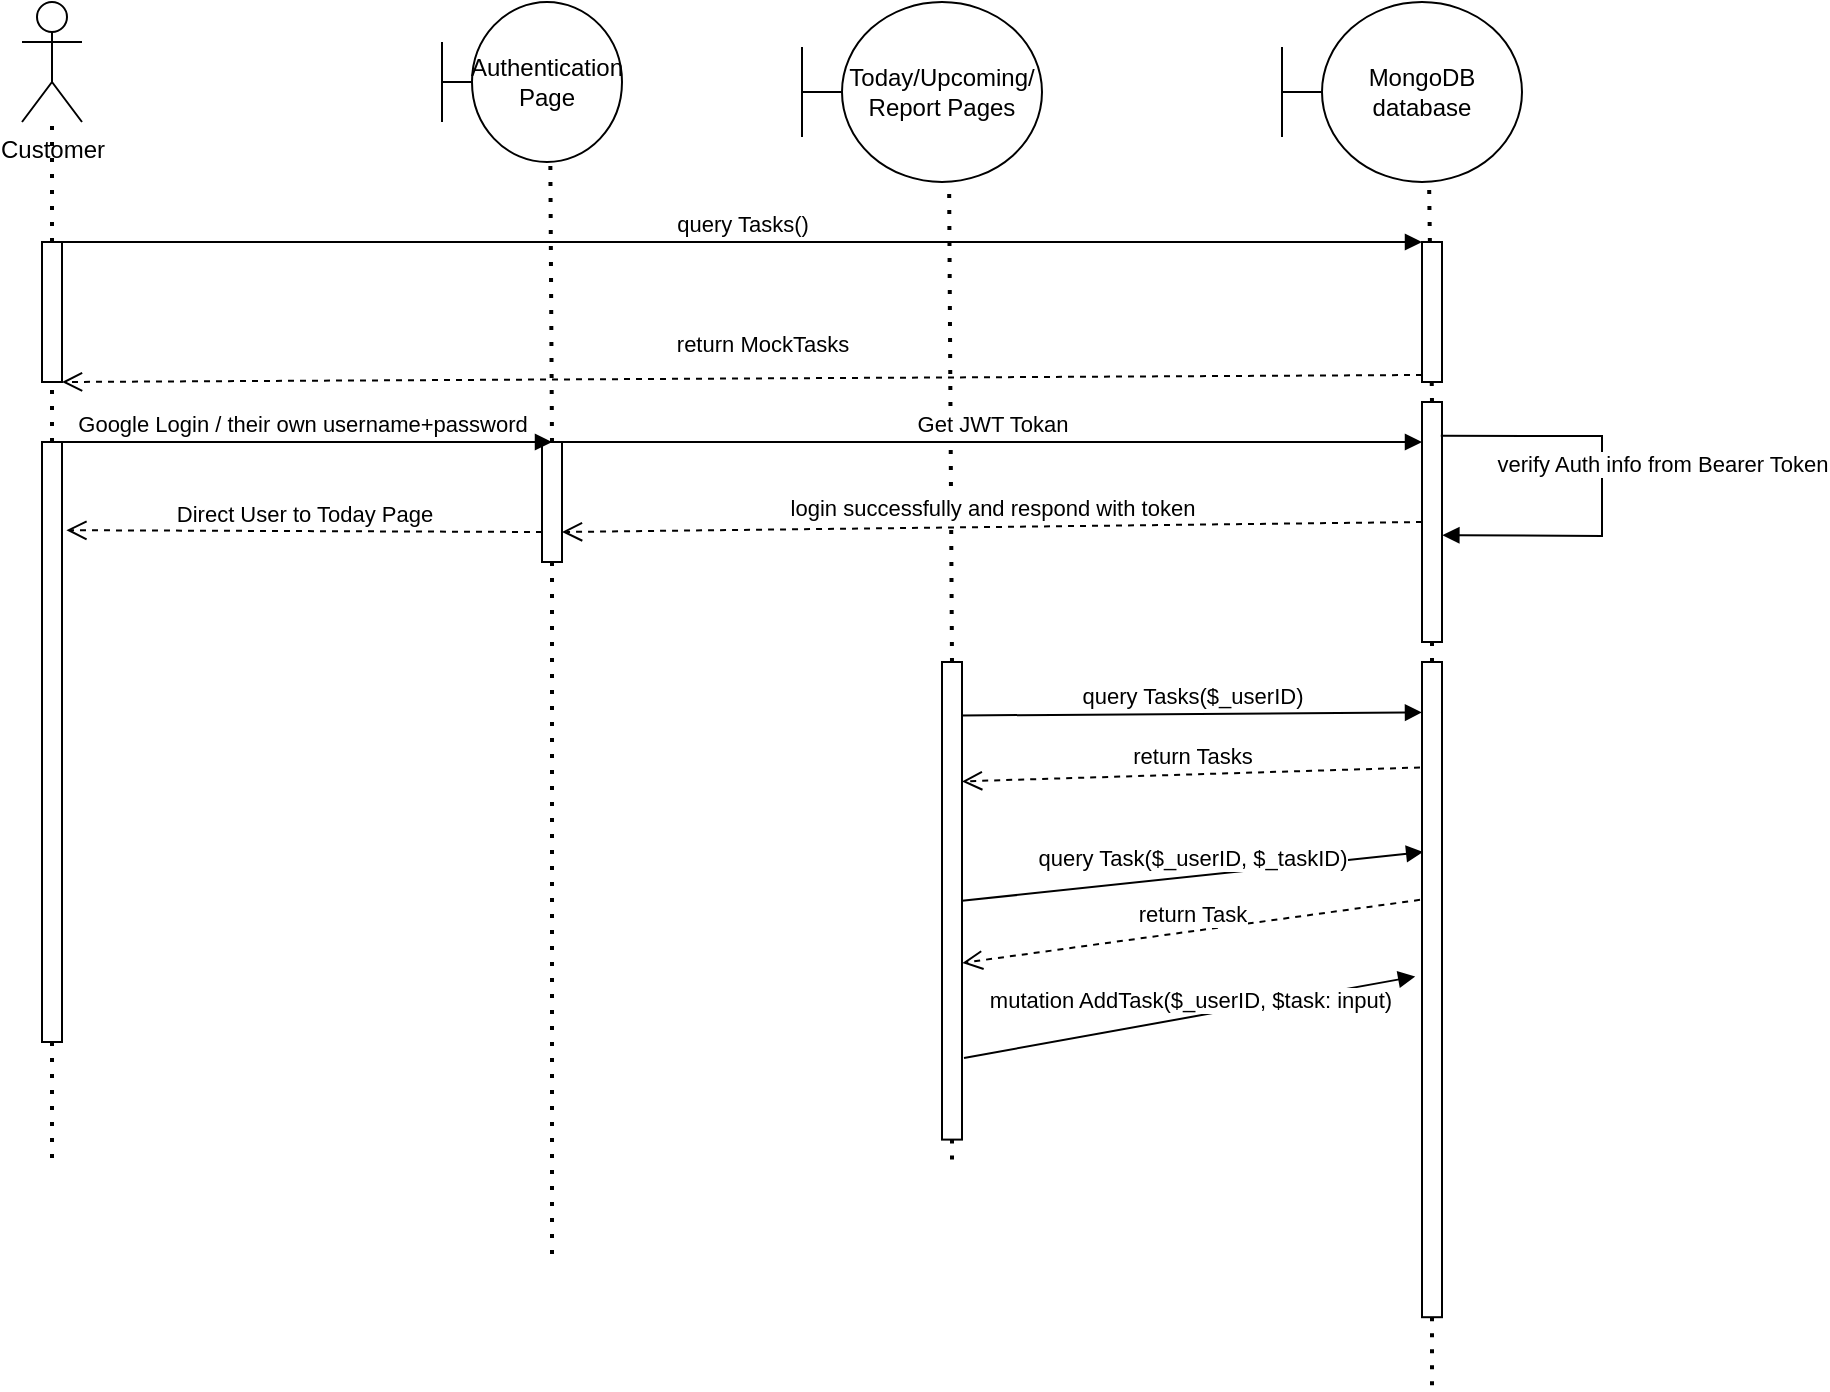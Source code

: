 <mxfile version="15.7.0" type="github">
  <diagram id="IdLpJAudawnrsnd8H30q" name="Page-1">
    <mxGraphModel dx="1888" dy="617" grid="1" gridSize="10" guides="1" tooltips="1" connect="1" arrows="1" fold="1" page="1" pageScale="1" pageWidth="850" pageHeight="1100" math="0" shadow="0">
      <root>
        <mxCell id="0" />
        <mxCell id="1" parent="0" />
        <mxCell id="vC0Zb87hb_vzl7_0k-Lu-1" value="Customer" style="shape=umlActor;verticalLabelPosition=bottom;verticalAlign=top;html=1;outlineConnect=0;" parent="1" vertex="1">
          <mxGeometry x="-60" y="90" width="30" height="60" as="geometry" />
        </mxCell>
        <mxCell id="vC0Zb87hb_vzl7_0k-Lu-2" value="" style="rounded=0;whiteSpace=wrap;html=1;" parent="1" vertex="1">
          <mxGeometry x="-50" y="310" width="10" height="300" as="geometry" />
        </mxCell>
        <mxCell id="vC0Zb87hb_vzl7_0k-Lu-4" value="" style="endArrow=none;dashed=1;html=1;dashPattern=1 3;strokeWidth=2;rounded=0;exitX=0.5;exitY=0;exitDx=0;exitDy=0;entryX=0.5;entryY=1;entryDx=0;entryDy=0;" parent="1" source="vC0Zb87hb_vzl7_0k-Lu-2" edge="1" target="IduTFgPTTAa0c05N7g4z-4">
          <mxGeometry width="50" height="50" relative="1" as="geometry">
            <mxPoint x="20" y="340" as="sourcePoint" />
            <mxPoint x="-55" y="160" as="targetPoint" />
          </mxGeometry>
        </mxCell>
        <mxCell id="vC0Zb87hb_vzl7_0k-Lu-5" value="" style="endArrow=none;dashed=1;html=1;dashPattern=1 3;strokeWidth=2;rounded=0;exitX=0.5;exitY=1;exitDx=0;exitDy=0;" parent="1" source="vC0Zb87hb_vzl7_0k-Lu-2" edge="1">
          <mxGeometry width="50" height="50" relative="1" as="geometry">
            <mxPoint x="-35" y="320" as="sourcePoint" />
            <mxPoint x="-45" y="671.6" as="targetPoint" />
          </mxGeometry>
        </mxCell>
        <mxCell id="vC0Zb87hb_vzl7_0k-Lu-6" value="Authentication Page" style="shape=umlBoundary;whiteSpace=wrap;html=1;" parent="1" vertex="1">
          <mxGeometry x="150" y="90" width="90" height="80" as="geometry" />
        </mxCell>
        <mxCell id="vC0Zb87hb_vzl7_0k-Lu-7" value="" style="rounded=0;whiteSpace=wrap;html=1;" parent="1" vertex="1">
          <mxGeometry x="200" y="310" width="10" height="60" as="geometry" />
        </mxCell>
        <mxCell id="vC0Zb87hb_vzl7_0k-Lu-8" value="" style="endArrow=none;dashed=1;html=1;dashPattern=1 3;strokeWidth=2;rounded=0;exitX=0.5;exitY=0;exitDx=0;exitDy=0;entryX=0.602;entryY=1.01;entryDx=0;entryDy=0;entryPerimeter=0;" parent="1" source="vC0Zb87hb_vzl7_0k-Lu-7" target="vC0Zb87hb_vzl7_0k-Lu-6" edge="1">
          <mxGeometry width="50" height="50" relative="1" as="geometry">
            <mxPoint x="270" y="340" as="sourcePoint" />
            <mxPoint x="195" y="140" as="targetPoint" />
          </mxGeometry>
        </mxCell>
        <mxCell id="vC0Zb87hb_vzl7_0k-Lu-10" value="Google Login / their own username+password" style="html=1;verticalAlign=bottom;endArrow=block;rounded=0;exitX=0.5;exitY=0;exitDx=0;exitDy=0;entryX=0.5;entryY=0;entryDx=0;entryDy=0;" parent="1" source="vC0Zb87hb_vzl7_0k-Lu-2" target="vC0Zb87hb_vzl7_0k-Lu-7" edge="1">
          <mxGeometry width="80" relative="1" as="geometry">
            <mxPoint x="110" y="420" as="sourcePoint" />
            <mxPoint x="190" y="420" as="targetPoint" />
          </mxGeometry>
        </mxCell>
        <mxCell id="vC0Zb87hb_vzl7_0k-Lu-12" value="Today/Upcoming/&lt;br&gt;Report Pages" style="shape=umlBoundary;whiteSpace=wrap;html=1;" parent="1" vertex="1">
          <mxGeometry x="330" y="90" width="120" height="90" as="geometry" />
        </mxCell>
        <mxCell id="vC0Zb87hb_vzl7_0k-Lu-13" value="" style="rounded=0;whiteSpace=wrap;html=1;" parent="1" vertex="1">
          <mxGeometry x="400" y="420" width="10" height="238.8" as="geometry" />
        </mxCell>
        <mxCell id="vC0Zb87hb_vzl7_0k-Lu-14" value="" style="endArrow=none;dashed=1;html=1;dashPattern=1 3;strokeWidth=2;rounded=0;exitX=0.5;exitY=0;exitDx=0;exitDy=0;entryX=0.613;entryY=1.004;entryDx=0;entryDy=0;entryPerimeter=0;" parent="1" source="vC0Zb87hb_vzl7_0k-Lu-13" target="vC0Zb87hb_vzl7_0k-Lu-12" edge="1">
          <mxGeometry width="50" height="50" relative="1" as="geometry">
            <mxPoint x="470" y="338.8" as="sourcePoint" />
            <mxPoint x="394" y="180" as="targetPoint" />
          </mxGeometry>
        </mxCell>
        <mxCell id="vC0Zb87hb_vzl7_0k-Lu-15" value="" style="endArrow=none;dashed=1;html=1;dashPattern=1 3;strokeWidth=2;rounded=0;exitX=0.5;exitY=1;exitDx=0;exitDy=0;" parent="1" source="vC0Zb87hb_vzl7_0k-Lu-13" edge="1">
          <mxGeometry width="50" height="50" relative="1" as="geometry">
            <mxPoint x="415" y="318.8" as="sourcePoint" />
            <mxPoint x="405" y="670.4" as="targetPoint" />
          </mxGeometry>
        </mxCell>
        <mxCell id="vC0Zb87hb_vzl7_0k-Lu-16" value="MongoDB database" style="shape=umlBoundary;whiteSpace=wrap;html=1;" parent="1" vertex="1">
          <mxGeometry x="570" y="90" width="120" height="90" as="geometry" />
        </mxCell>
        <mxCell id="vC0Zb87hb_vzl7_0k-Lu-17" value="" style="rounded=0;whiteSpace=wrap;html=1;" parent="1" vertex="1">
          <mxGeometry x="640" y="290" width="10" height="120" as="geometry" />
        </mxCell>
        <mxCell id="vC0Zb87hb_vzl7_0k-Lu-18" value="" style="endArrow=none;dashed=1;html=1;dashPattern=1 3;strokeWidth=2;rounded=0;exitX=0.5;exitY=0;exitDx=0;exitDy=0;entryX=0.613;entryY=1.013;entryDx=0;entryDy=0;entryPerimeter=0;" parent="1" source="vC0Zb87hb_vzl7_0k-Lu-17" target="vC0Zb87hb_vzl7_0k-Lu-16" edge="1">
          <mxGeometry width="50" height="50" relative="1" as="geometry">
            <mxPoint x="710" y="348.44" as="sourcePoint" />
            <mxPoint x="633.56" y="180" as="targetPoint" />
          </mxGeometry>
        </mxCell>
        <mxCell id="vC0Zb87hb_vzl7_0k-Lu-19" value="" style="endArrow=none;dashed=1;html=1;dashPattern=1 3;strokeWidth=2;rounded=0;exitX=0.5;exitY=1;exitDx=0;exitDy=0;entryX=0.5;entryY=0;entryDx=0;entryDy=0;" parent="1" source="vC0Zb87hb_vzl7_0k-Lu-17" target="vC0Zb87hb_vzl7_0k-Lu-20" edge="1">
          <mxGeometry width="50" height="50" relative="1" as="geometry">
            <mxPoint x="655" y="328.44" as="sourcePoint" />
            <mxPoint x="645" y="530" as="targetPoint" />
          </mxGeometry>
        </mxCell>
        <mxCell id="vC0Zb87hb_vzl7_0k-Lu-20" value="" style="rounded=0;whiteSpace=wrap;html=1;" parent="1" vertex="1">
          <mxGeometry x="640" y="420" width="10" height="327.6" as="geometry" />
        </mxCell>
        <mxCell id="vC0Zb87hb_vzl7_0k-Lu-21" value="" style="endArrow=none;dashed=1;html=1;dashPattern=1 3;strokeWidth=2;rounded=0;entryX=0.5;entryY=1;entryDx=0;entryDy=0;" parent="1" target="vC0Zb87hb_vzl7_0k-Lu-20" edge="1">
          <mxGeometry width="50" height="50" relative="1" as="geometry">
            <mxPoint x="645" y="781.6" as="sourcePoint" />
            <mxPoint x="653.56" y="271.17" as="targetPoint" />
          </mxGeometry>
        </mxCell>
        <mxCell id="vC0Zb87hb_vzl7_0k-Lu-24" value="Direct User to Today Page" style="html=1;verticalAlign=bottom;endArrow=open;dashed=1;endSize=8;rounded=0;exitX=0;exitY=0.75;exitDx=0;exitDy=0;entryX=1.22;entryY=0.147;entryDx=0;entryDy=0;entryPerimeter=0;" parent="1" source="vC0Zb87hb_vzl7_0k-Lu-7" target="vC0Zb87hb_vzl7_0k-Lu-2" edge="1">
          <mxGeometry relative="1" as="geometry">
            <mxPoint x="386.2" y="390.299" as="sourcePoint" />
            <mxPoint x="160" y="390" as="targetPoint" />
          </mxGeometry>
        </mxCell>
        <mxCell id="vC0Zb87hb_vzl7_0k-Lu-25" value="Get JWT Tokan" style="html=1;verticalAlign=bottom;endArrow=block;rounded=0;exitX=1;exitY=0;exitDx=0;exitDy=0;" parent="1" source="vC0Zb87hb_vzl7_0k-Lu-7" edge="1">
          <mxGeometry width="80" relative="1" as="geometry">
            <mxPoint x="270" y="390" as="sourcePoint" />
            <mxPoint x="640" y="310" as="targetPoint" />
          </mxGeometry>
        </mxCell>
        <mxCell id="vC0Zb87hb_vzl7_0k-Lu-27" value="login successfully and respond with token" style="html=1;verticalAlign=bottom;endArrow=open;dashed=1;endSize=8;rounded=0;entryX=1;entryY=0.75;entryDx=0;entryDy=0;exitX=0;exitY=0.5;exitDx=0;exitDy=0;" parent="1" source="vC0Zb87hb_vzl7_0k-Lu-17" target="vC0Zb87hb_vzl7_0k-Lu-7" edge="1">
          <mxGeometry relative="1" as="geometry">
            <mxPoint x="645" y="355" as="sourcePoint" />
            <mxPoint x="420" y="399" as="targetPoint" />
          </mxGeometry>
        </mxCell>
        <mxCell id="vC0Zb87hb_vzl7_0k-Lu-29" value="" style="endArrow=none;dashed=1;html=1;dashPattern=1 3;strokeWidth=2;rounded=0;exitX=0.5;exitY=1;exitDx=0;exitDy=0;" parent="1" source="vC0Zb87hb_vzl7_0k-Lu-7" edge="1">
          <mxGeometry width="50" height="50" relative="1" as="geometry">
            <mxPoint x="205" y="400" as="sourcePoint" />
            <mxPoint x="205" y="720" as="targetPoint" />
          </mxGeometry>
        </mxCell>
        <mxCell id="vC0Zb87hb_vzl7_0k-Lu-30" value="verify Auth info from Bearer Token" style="html=1;verticalAlign=bottom;endArrow=block;rounded=0;exitX=0.94;exitY=0.074;exitDx=0;exitDy=0;exitPerimeter=0;entryX=1.02;entryY=0.291;entryDx=0;entryDy=0;entryPerimeter=0;" parent="1" edge="1">
          <mxGeometry x="-0.015" y="30" width="80" relative="1" as="geometry">
            <mxPoint x="649.4" y="306.931" as="sourcePoint" />
            <mxPoint x="650.2" y="356.581" as="targetPoint" />
            <Array as="points">
              <mxPoint x="730" y="307" />
              <mxPoint x="730" y="357" />
            </Array>
            <mxPoint as="offset" />
          </mxGeometry>
        </mxCell>
        <mxCell id="vC0Zb87hb_vzl7_0k-Lu-32" value="query Tasks($_userID)" style="html=1;verticalAlign=bottom;endArrow=block;rounded=0;exitX=0.96;exitY=0.112;exitDx=0;exitDy=0;exitPerimeter=0;entryX=0;entryY=0.077;entryDx=0;entryDy=0;entryPerimeter=0;" parent="1" source="vC0Zb87hb_vzl7_0k-Lu-13" target="vC0Zb87hb_vzl7_0k-Lu-20" edge="1">
          <mxGeometry width="80" relative="1" as="geometry">
            <mxPoint x="280" y="460" as="sourcePoint" />
            <mxPoint x="645" y="441" as="targetPoint" />
          </mxGeometry>
        </mxCell>
        <mxCell id="vC0Zb87hb_vzl7_0k-Lu-33" value="query Task($_userID, $_taskID)" style="html=1;verticalAlign=bottom;endArrow=block;rounded=0;exitX=1;exitY=0.5;exitDx=0;exitDy=0;entryX=0.06;entryY=0.29;entryDx=0;entryDy=0;entryPerimeter=0;" parent="1" source="vC0Zb87hb_vzl7_0k-Lu-13" target="vC0Zb87hb_vzl7_0k-Lu-20" edge="1">
          <mxGeometry width="80" relative="1" as="geometry">
            <mxPoint x="419.6" y="451.146" as="sourcePoint" />
            <mxPoint x="650" y="455.225" as="targetPoint" />
          </mxGeometry>
        </mxCell>
        <mxCell id="vC0Zb87hb_vzl7_0k-Lu-37" value="return Tasks" style="html=1;verticalAlign=bottom;endArrow=open;dashed=1;endSize=8;rounded=0;exitX=-0.1;exitY=0.161;exitDx=0;exitDy=0;exitPerimeter=0;entryX=1;entryY=0.25;entryDx=0;entryDy=0;" parent="1" source="vC0Zb87hb_vzl7_0k-Lu-20" target="vC0Zb87hb_vzl7_0k-Lu-13" edge="1">
          <mxGeometry relative="1" as="geometry">
            <mxPoint x="690" y="330" as="sourcePoint" />
            <mxPoint x="405" y="473" as="targetPoint" />
          </mxGeometry>
        </mxCell>
        <mxCell id="vC0Zb87hb_vzl7_0k-Lu-38" value="return Task" style="html=1;verticalAlign=bottom;endArrow=open;dashed=1;endSize=8;rounded=0;exitX=-0.1;exitY=0.363;exitDx=0;exitDy=0;exitPerimeter=0;entryX=1.02;entryY=0.63;entryDx=0;entryDy=0;entryPerimeter=0;" parent="1" source="vC0Zb87hb_vzl7_0k-Lu-20" target="vC0Zb87hb_vzl7_0k-Lu-13" edge="1">
          <mxGeometry relative="1" as="geometry">
            <mxPoint x="649" y="482.744" as="sourcePoint" />
            <mxPoint x="420" y="477.2" as="targetPoint" />
          </mxGeometry>
        </mxCell>
        <mxCell id="vC0Zb87hb_vzl7_0k-Lu-39" value="mutation AddTask($_userID, $task: input)" style="html=1;verticalAlign=bottom;endArrow=block;rounded=0;exitX=1.1;exitY=0.829;exitDx=0;exitDy=0;entryX=-0.34;entryY=0.48;entryDx=0;entryDy=0;entryPerimeter=0;exitPerimeter=0;" parent="1" source="vC0Zb87hb_vzl7_0k-Lu-13" target="vC0Zb87hb_vzl7_0k-Lu-20" edge="1">
          <mxGeometry width="80" relative="1" as="geometry">
            <mxPoint x="420" y="524.4" as="sourcePoint" />
            <mxPoint x="650.6" y="525.004" as="targetPoint" />
          </mxGeometry>
        </mxCell>
        <mxCell id="IduTFgPTTAa0c05N7g4z-1" value="" style="html=1;points=[];perimeter=orthogonalPerimeter;" vertex="1" parent="1">
          <mxGeometry x="640" y="210" width="10" height="70" as="geometry" />
        </mxCell>
        <mxCell id="IduTFgPTTAa0c05N7g4z-2" value="query Tasks()" style="html=1;verticalAlign=bottom;endArrow=block;entryX=0;entryY=0;rounded=0;exitX=1;exitY=0;exitDx=0;exitDy=0;" edge="1" target="IduTFgPTTAa0c05N7g4z-1" parent="1" source="IduTFgPTTAa0c05N7g4z-4">
          <mxGeometry relative="1" as="geometry">
            <mxPoint x="570" y="210" as="sourcePoint" />
          </mxGeometry>
        </mxCell>
        <mxCell id="IduTFgPTTAa0c05N7g4z-3" value="return MockTasks" style="html=1;verticalAlign=bottom;endArrow=open;dashed=1;endSize=8;exitX=0;exitY=0.95;rounded=0;entryX=1;entryY=1;entryDx=0;entryDy=0;" edge="1" source="IduTFgPTTAa0c05N7g4z-1" parent="1" target="IduTFgPTTAa0c05N7g4z-4">
          <mxGeometry x="-0.029" y="-8" relative="1" as="geometry">
            <mxPoint x="570" y="286" as="targetPoint" />
            <mxPoint as="offset" />
          </mxGeometry>
        </mxCell>
        <mxCell id="IduTFgPTTAa0c05N7g4z-4" value="" style="rounded=0;whiteSpace=wrap;html=1;" vertex="1" parent="1">
          <mxGeometry x="-50" y="210" width="10" height="70" as="geometry" />
        </mxCell>
        <mxCell id="IduTFgPTTAa0c05N7g4z-7" value="" style="endArrow=none;dashed=1;html=1;dashPattern=1 3;strokeWidth=2;rounded=0;exitX=0.5;exitY=0;exitDx=0;exitDy=0;" edge="1" parent="1" source="IduTFgPTTAa0c05N7g4z-4" target="vC0Zb87hb_vzl7_0k-Lu-1">
          <mxGeometry width="50" height="50" relative="1" as="geometry">
            <mxPoint x="215" y="320" as="sourcePoint" />
            <mxPoint x="214.18" y="180.8" as="targetPoint" />
          </mxGeometry>
        </mxCell>
      </root>
    </mxGraphModel>
  </diagram>
</mxfile>
